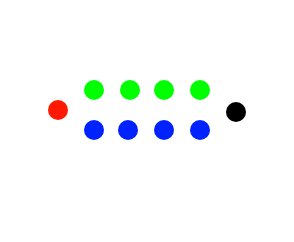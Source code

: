<mxfile version="10.6.8" type="device"><diagram id="l04Ap5pb0QSyzww_U8X6" name="Page-1"><mxGraphModel dx="514" dy="750" grid="1" gridSize="10" guides="1" tooltips="1" connect="1" arrows="1" fold="1" page="1" pageScale="1" pageWidth="291" pageHeight="413" math="0" shadow="0"><root><mxCell id="0"/><mxCell id="1" parent="0"/><mxCell id="q4aEZLCzNsuD-Yx4deok-14" value="" style="group;rotation=-180;" vertex="1" connectable="0" parent="1"><mxGeometry x="49" y="110" width="144.5" height="120" as="geometry"/></mxCell><mxCell id="q4aEZLCzNsuD-Yx4deok-1" value="" style="ellipse;whiteSpace=wrap;html=1;aspect=fixed;fillColor=#FF1900;strokeColor=none;rotation=-180;" vertex="1" parent="q4aEZLCzNsuD-Yx4deok-14"><mxGeometry x="23" y="50" width="10" height="10" as="geometry"/></mxCell><mxCell id="q4aEZLCzNsuD-Yx4deok-2" value="" style="ellipse;whiteSpace=wrap;html=1;aspect=fixed;fillColor=#000000;strokeColor=none;rotation=-180;" vertex="1" parent="q4aEZLCzNsuD-Yx4deok-14"><mxGeometry x="112" y="51" width="10" height="10" as="geometry"/></mxCell><mxCell id="q4aEZLCzNsuD-Yx4deok-3" value="" style="ellipse;whiteSpace=wrap;html=1;aspect=fixed;fillColor=#00FF00;strokeColor=none;rotation=-180;" vertex="1" parent="q4aEZLCzNsuD-Yx4deok-14"><mxGeometry x="94" y="40" width="10" height="10" as="geometry"/></mxCell><mxCell id="q4aEZLCzNsuD-Yx4deok-4" value="" style="ellipse;whiteSpace=wrap;html=1;aspect=fixed;fillColor=#00FF00;strokeColor=none;rotation=-180;" vertex="1" parent="q4aEZLCzNsuD-Yx4deok-14"><mxGeometry x="76" y="40" width="10" height="10" as="geometry"/></mxCell><mxCell id="q4aEZLCzNsuD-Yx4deok-5" value="" style="ellipse;whiteSpace=wrap;html=1;aspect=fixed;fillColor=#00FF00;strokeColor=none;rotation=-180;" vertex="1" parent="q4aEZLCzNsuD-Yx4deok-14"><mxGeometry x="59" y="40" width="10" height="10" as="geometry"/></mxCell><mxCell id="q4aEZLCzNsuD-Yx4deok-6" value="" style="ellipse;whiteSpace=wrap;html=1;aspect=fixed;fillColor=#00FF00;strokeColor=none;rotation=-180;" vertex="1" parent="q4aEZLCzNsuD-Yx4deok-14"><mxGeometry x="41" y="40" width="10" height="10" as="geometry"/></mxCell><mxCell id="q4aEZLCzNsuD-Yx4deok-7" value="" style="ellipse;whiteSpace=wrap;html=1;aspect=fixed;fillColor=#0022FF;strokeColor=none;rotation=-180;" vertex="1" parent="q4aEZLCzNsuD-Yx4deok-14"><mxGeometry x="76" y="60" width="10" height="10" as="geometry"/></mxCell><mxCell id="q4aEZLCzNsuD-Yx4deok-8" value="" style="ellipse;whiteSpace=wrap;html=1;aspect=fixed;fillColor=#0022FF;strokeColor=none;rotation=-180;" vertex="1" parent="q4aEZLCzNsuD-Yx4deok-14"><mxGeometry x="58" y="60" width="10" height="10" as="geometry"/></mxCell><mxCell id="q4aEZLCzNsuD-Yx4deok-9" value="" style="ellipse;whiteSpace=wrap;html=1;aspect=fixed;fillColor=#0022FF;strokeColor=none;rotation=-180;" vertex="1" parent="q4aEZLCzNsuD-Yx4deok-14"><mxGeometry x="41" y="60" width="10" height="10" as="geometry"/></mxCell><mxCell id="q4aEZLCzNsuD-Yx4deok-10" value="" style="ellipse;whiteSpace=wrap;html=1;aspect=fixed;fillColor=#0022FF;strokeColor=none;rotation=-180;" vertex="1" parent="q4aEZLCzNsuD-Yx4deok-14"><mxGeometry x="94" y="60" width="10" height="10" as="geometry"/></mxCell><mxCell id="q4aEZLCzNsuD-Yx4deok-11" value="" style="rounded=0;whiteSpace=wrap;html=1;fillColor=#FFFFFF;strokeColor=none;rotation=-180;" vertex="1" parent="q4aEZLCzNsuD-Yx4deok-14"><mxGeometry x="104" y="90" width="41" height="30" as="geometry"/></mxCell><mxCell id="q4aEZLCzNsuD-Yx4deok-12" value="" style="rounded=0;whiteSpace=wrap;html=1;fillColor=#FFFFFF;strokeColor=none;rotation=-180;" vertex="1" parent="q4aEZLCzNsuD-Yx4deok-14"><mxGeometry width="41" height="30" as="geometry"/></mxCell></root></mxGraphModel></diagram></mxfile>